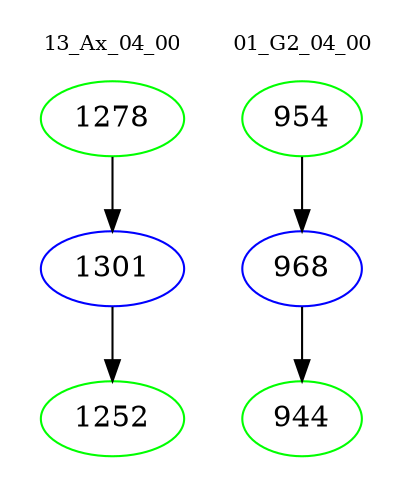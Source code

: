 digraph{
subgraph cluster_0 {
color = white
label = "13_Ax_04_00";
fontsize=10;
T0_1278 [label="1278", color="green"]
T0_1278 -> T0_1301 [color="black"]
T0_1301 [label="1301", color="blue"]
T0_1301 -> T0_1252 [color="black"]
T0_1252 [label="1252", color="green"]
}
subgraph cluster_1 {
color = white
label = "01_G2_04_00";
fontsize=10;
T1_954 [label="954", color="green"]
T1_954 -> T1_968 [color="black"]
T1_968 [label="968", color="blue"]
T1_968 -> T1_944 [color="black"]
T1_944 [label="944", color="green"]
}
}
